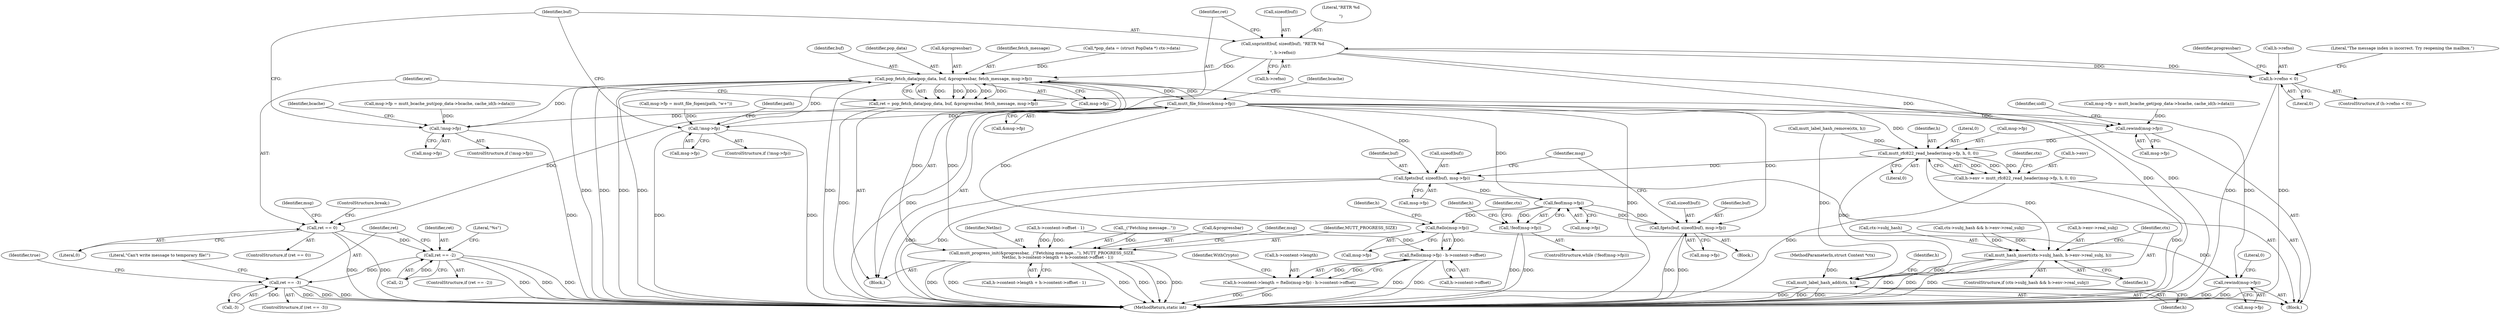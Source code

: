 digraph "0_neomutt_9bfab35522301794483f8f9ed60820bdec9be59e_2@API" {
"1000311" [label="(Call,snprintf(buf, sizeof(buf), \"RETR %d\r\n\", h->refno))"];
"1000236" [label="(Call,h->refno < 0)"];
"1000311" [label="(Call,snprintf(buf, sizeof(buf), \"RETR %d\r\n\", h->refno))"];
"1000322" [label="(Call,pop_fetch_data(pop_data, buf, &progressbar, fetch_message, msg->fp))"];
"1000248" [label="(Call,mutt_progress_init(&progressbar, _(\"Fetching message...\"), MUTT_PROGRESS_SIZE,\n                        NetInc, h->content->length + h->content->offset - 1))"];
"1000320" [label="(Call,ret = pop_fetch_data(pop_data, buf, &progressbar, fetch_message, msg->fp))"];
"1000332" [label="(Call,ret == 0)"];
"1000347" [label="(Call,ret == -2)"];
"1000361" [label="(Call,ret == -3)"];
"1000336" [label="(Call,mutt_file_fclose(&msg->fp))"];
"1000281" [label="(Call,!msg->fp)"];
"1000301" [label="(Call,!msg->fp)"];
"1000397" [label="(Call,rewind(msg->fp))"];
"1000438" [label="(Call,mutt_rfc822_read_header(msg->fp, h, 0, 0))"];
"1000434" [label="(Call,h->env = mutt_rfc822_read_header(msg->fp, h, 0, 0))"];
"1000455" [label="(Call,mutt_hash_insert(ctx->subj_hash, h->env->real_subj, h))"];
"1000465" [label="(Call,mutt_label_hash_add(ctx, h))"];
"1000478" [label="(Call,fgets(buf, sizeof(buf), msg->fp))"];
"1000487" [label="(Call,feof(msg->fp))"];
"1000486" [label="(Call,!feof(msg->fp))"];
"1000500" [label="(Call,fgets(buf, sizeof(buf), msg->fp))"];
"1000514" [label="(Call,ftello(msg->fp))"];
"1000513" [label="(Call,ftello(msg->fp) - h->content->offset)"];
"1000507" [label="(Call,h->content->length = ftello(msg->fp) - h->content->offset)"];
"1000535" [label="(Call,rewind(msg->fp))"];
"1000445" [label="(ControlStructure,if (ctx->subj_hash && h->env->real_subj))"];
"1000467" [label="(Identifier,h)"];
"1000307" [label="(Identifier,path)"];
"1000343" [label="(Identifier,bcache)"];
"1000485" [label="(ControlStructure,while (!feof(msg->fp)))"];
"1000496" [label="(Identifier,ctx)"];
"1000302" [label="(Call,msg->fp)"];
"1000311" [label="(Call,snprintf(buf, sizeof(buf), \"RETR %d\r\n\", h->refno))"];
"1000324" [label="(Identifier,buf)"];
"1000244" [label="(Literal,\"The message index is incorrect. Try reopening the mailbox.\")"];
"1000487" [label="(Call,feof(msg->fp))"];
"1000147" [label="(Call,msg->fp = mutt_bcache_get(pop_data->bcache, cache_id(h->data)))"];
"1000287" [label="(Identifier,bcache)"];
"1000334" [label="(Literal,0)"];
"1000348" [label="(Identifier,ret)"];
"1000491" [label="(Block,)"];
"1000335" [label="(ControlStructure,break;)"];
"1000268" [label="(Call,msg->fp = mutt_bcache_put(pop_data->bcache, cache_id(h->data)))"];
"1000281" [label="(Call,!msg->fp)"];
"1000280" [label="(ControlStructure,if (!msg->fp))"];
"1000323" [label="(Identifier,pop_data)"];
"1000226" [label="(Block,)"];
"1000456" [label="(Call,ctx->subj_hash)"];
"1000502" [label="(Call,sizeof(buf))"];
"1000337" [label="(Call,&msg->fp)"];
"1000325" [label="(Call,&progressbar)"];
"1000320" [label="(Call,ret = pop_fetch_data(pop_data, buf, &progressbar, fetch_message, msg->fp))"];
"1000504" [label="(Call,msg->fp)"];
"1000322" [label="(Call,pop_fetch_data(pop_data, buf, &progressbar, fetch_message, msg->fp))"];
"1000426" [label="(Call,mutt_label_hash_remove(ctx, h))"];
"1000520" [label="(Identifier,h)"];
"1000339" [label="(Identifier,msg)"];
"1000402" [label="(Identifier,uidl)"];
"1000465" [label="(Call,mutt_label_hash_add(ctx, h))"];
"1000250" [label="(Identifier,progressbar)"];
"1000525" [label="(Identifier,WithCrypto)"];
"1000316" [label="(Call,h->refno)"];
"1000500" [label="(Call,fgets(buf, sizeof(buf), msg->fp))"];
"1000455" [label="(Call,mutt_hash_insert(ctx->subj_hash, h->env->real_subj, h))"];
"1000225" [label="(Identifier,true)"];
"1000398" [label="(Call,msg->fp)"];
"1000248" [label="(Call,mutt_progress_init(&progressbar, _(\"Fetching message...\"), MUTT_PROGRESS_SIZE,\n                        NetInc, h->content->length + h->content->offset - 1))"];
"1000349" [label="(Call,-2)"];
"1000466" [label="(Identifier,ctx)"];
"1000510" [label="(Identifier,h)"];
"1000236" [label="(Call,h->refno < 0)"];
"1000270" [label="(Identifier,msg)"];
"1000541" [label="(MethodReturn,static int)"];
"1000353" [label="(Literal,\"%s\")"];
"1000261" [label="(Call,h->content->offset - 1)"];
"1000346" [label="(ControlStructure,if (ret == -2))"];
"1000488" [label="(Call,msg->fp)"];
"1000362" [label="(Identifier,ret)"];
"1000237" [label="(Call,h->refno)"];
"1000478" [label="(Call,fgets(buf, sizeof(buf), msg->fp))"];
"1000514" [label="(Call,ftello(msg->fp))"];
"1000336" [label="(Call,mutt_file_fclose(&msg->fp))"];
"1000333" [label="(Identifier,ret)"];
"1000434" [label="(Call,h->env = mutt_rfc822_read_header(msg->fp, h, 0, 0))"];
"1000446" [label="(Call,ctx->subj_hash && h->env->real_subj)"];
"1000327" [label="(Identifier,fetch_message)"];
"1000240" [label="(Literal,0)"];
"1000444" [label="(Literal,0)"];
"1000347" [label="(Call,ret == -2)"];
"1000363" [label="(Call,-3)"];
"1000508" [label="(Call,h->content->length)"];
"1000479" [label="(Identifier,buf)"];
"1000513" [label="(Call,ftello(msg->fp) - h->content->offset)"];
"1000253" [label="(Identifier,MUTT_PROGRESS_SIZE)"];
"1000507" [label="(Call,h->content->length = ftello(msg->fp) - h->content->offset)"];
"1000535" [label="(Call,rewind(msg->fp))"];
"1000112" [label="(MethodParameterIn,struct Context *ctx)"];
"1000254" [label="(Identifier,NetInc)"];
"1000360" [label="(ControlStructure,if (ret == -3))"];
"1000361" [label="(Call,ret == -3)"];
"1000439" [label="(Call,msg->fp)"];
"1000249" [label="(Call,&progressbar)"];
"1000235" [label="(ControlStructure,if (h->refno < 0))"];
"1000315" [label="(Literal,\"RETR %d\r\n\")"];
"1000442" [label="(Identifier,h)"];
"1000301" [label="(Call,!msg->fp)"];
"1000332" [label="(Call,ret == 0)"];
"1000470" [label="(Identifier,h)"];
"1000482" [label="(Call,msg->fp)"];
"1000251" [label="(Call,_(\"Fetching message...\"))"];
"1000313" [label="(Call,sizeof(buf))"];
"1000443" [label="(Literal,0)"];
"1000115" [label="(Block,)"];
"1000368" [label="(Literal,\"Can't write message to temporary file!\")"];
"1000255" [label="(Call,h->content->length + h->content->offset - 1)"];
"1000321" [label="(Identifier,ret)"];
"1000464" [label="(Identifier,h)"];
"1000480" [label="(Call,sizeof(buf))"];
"1000540" [label="(Literal,0)"];
"1000397" [label="(Call,rewind(msg->fp))"];
"1000438" [label="(Call,mutt_rfc822_read_header(msg->fp, h, 0, 0))"];
"1000328" [label="(Call,msg->fp)"];
"1000282" [label="(Call,msg->fp)"];
"1000435" [label="(Call,h->env)"];
"1000124" [label="(Call,*pop_data = (struct PopData *) ctx->data)"];
"1000459" [label="(Call,h->env->real_subj)"];
"1000518" [label="(Call,h->content->offset)"];
"1000331" [label="(ControlStructure,if (ret == 0))"];
"1000293" [label="(Call,msg->fp = mutt_file_fopen(path, \"w+\"))"];
"1000486" [label="(Call,!feof(msg->fp))"];
"1000515" [label="(Call,msg->fp)"];
"1000312" [label="(Identifier,buf)"];
"1000300" [label="(ControlStructure,if (!msg->fp))"];
"1000501" [label="(Identifier,buf)"];
"1000536" [label="(Call,msg->fp)"];
"1000489" [label="(Identifier,msg)"];
"1000448" [label="(Identifier,ctx)"];
"1000311" -> "1000226"  [label="AST: "];
"1000311" -> "1000316"  [label="CFG: "];
"1000312" -> "1000311"  [label="AST: "];
"1000313" -> "1000311"  [label="AST: "];
"1000315" -> "1000311"  [label="AST: "];
"1000316" -> "1000311"  [label="AST: "];
"1000321" -> "1000311"  [label="CFG: "];
"1000311" -> "1000541"  [label="DDG: "];
"1000311" -> "1000541"  [label="DDG: "];
"1000311" -> "1000236"  [label="DDG: "];
"1000236" -> "1000311"  [label="DDG: "];
"1000311" -> "1000322"  [label="DDG: "];
"1000236" -> "1000235"  [label="AST: "];
"1000236" -> "1000240"  [label="CFG: "];
"1000237" -> "1000236"  [label="AST: "];
"1000240" -> "1000236"  [label="AST: "];
"1000244" -> "1000236"  [label="CFG: "];
"1000250" -> "1000236"  [label="CFG: "];
"1000236" -> "1000541"  [label="DDG: "];
"1000236" -> "1000541"  [label="DDG: "];
"1000322" -> "1000320"  [label="AST: "];
"1000322" -> "1000328"  [label="CFG: "];
"1000323" -> "1000322"  [label="AST: "];
"1000324" -> "1000322"  [label="AST: "];
"1000325" -> "1000322"  [label="AST: "];
"1000327" -> "1000322"  [label="AST: "];
"1000328" -> "1000322"  [label="AST: "];
"1000320" -> "1000322"  [label="CFG: "];
"1000322" -> "1000541"  [label="DDG: "];
"1000322" -> "1000541"  [label="DDG: "];
"1000322" -> "1000541"  [label="DDG: "];
"1000322" -> "1000541"  [label="DDG: "];
"1000322" -> "1000541"  [label="DDG: "];
"1000322" -> "1000248"  [label="DDG: "];
"1000322" -> "1000320"  [label="DDG: "];
"1000322" -> "1000320"  [label="DDG: "];
"1000322" -> "1000320"  [label="DDG: "];
"1000322" -> "1000320"  [label="DDG: "];
"1000322" -> "1000320"  [label="DDG: "];
"1000124" -> "1000322"  [label="DDG: "];
"1000248" -> "1000322"  [label="DDG: "];
"1000281" -> "1000322"  [label="DDG: "];
"1000301" -> "1000322"  [label="DDG: "];
"1000336" -> "1000322"  [label="DDG: "];
"1000322" -> "1000336"  [label="DDG: "];
"1000322" -> "1000397"  [label="DDG: "];
"1000248" -> "1000226"  [label="AST: "];
"1000248" -> "1000255"  [label="CFG: "];
"1000249" -> "1000248"  [label="AST: "];
"1000251" -> "1000248"  [label="AST: "];
"1000253" -> "1000248"  [label="AST: "];
"1000254" -> "1000248"  [label="AST: "];
"1000255" -> "1000248"  [label="AST: "];
"1000270" -> "1000248"  [label="CFG: "];
"1000248" -> "1000541"  [label="DDG: "];
"1000248" -> "1000541"  [label="DDG: "];
"1000248" -> "1000541"  [label="DDG: "];
"1000248" -> "1000541"  [label="DDG: "];
"1000248" -> "1000541"  [label="DDG: "];
"1000248" -> "1000541"  [label="DDG: "];
"1000251" -> "1000248"  [label="DDG: "];
"1000261" -> "1000248"  [label="DDG: "];
"1000261" -> "1000248"  [label="DDG: "];
"1000320" -> "1000226"  [label="AST: "];
"1000321" -> "1000320"  [label="AST: "];
"1000333" -> "1000320"  [label="CFG: "];
"1000320" -> "1000541"  [label="DDG: "];
"1000320" -> "1000332"  [label="DDG: "];
"1000332" -> "1000331"  [label="AST: "];
"1000332" -> "1000334"  [label="CFG: "];
"1000333" -> "1000332"  [label="AST: "];
"1000334" -> "1000332"  [label="AST: "];
"1000335" -> "1000332"  [label="CFG: "];
"1000339" -> "1000332"  [label="CFG: "];
"1000332" -> "1000541"  [label="DDG: "];
"1000332" -> "1000541"  [label="DDG: "];
"1000332" -> "1000347"  [label="DDG: "];
"1000347" -> "1000346"  [label="AST: "];
"1000347" -> "1000349"  [label="CFG: "];
"1000348" -> "1000347"  [label="AST: "];
"1000349" -> "1000347"  [label="AST: "];
"1000353" -> "1000347"  [label="CFG: "];
"1000362" -> "1000347"  [label="CFG: "];
"1000347" -> "1000541"  [label="DDG: "];
"1000347" -> "1000541"  [label="DDG: "];
"1000347" -> "1000541"  [label="DDG: "];
"1000349" -> "1000347"  [label="DDG: "];
"1000347" -> "1000361"  [label="DDG: "];
"1000361" -> "1000360"  [label="AST: "];
"1000361" -> "1000363"  [label="CFG: "];
"1000362" -> "1000361"  [label="AST: "];
"1000363" -> "1000361"  [label="AST: "];
"1000225" -> "1000361"  [label="CFG: "];
"1000368" -> "1000361"  [label="CFG: "];
"1000361" -> "1000541"  [label="DDG: "];
"1000361" -> "1000541"  [label="DDG: "];
"1000361" -> "1000541"  [label="DDG: "];
"1000363" -> "1000361"  [label="DDG: "];
"1000336" -> "1000226"  [label="AST: "];
"1000336" -> "1000337"  [label="CFG: "];
"1000337" -> "1000336"  [label="AST: "];
"1000343" -> "1000336"  [label="CFG: "];
"1000336" -> "1000541"  [label="DDG: "];
"1000336" -> "1000541"  [label="DDG: "];
"1000336" -> "1000281"  [label="DDG: "];
"1000336" -> "1000301"  [label="DDG: "];
"1000336" -> "1000397"  [label="DDG: "];
"1000336" -> "1000438"  [label="DDG: "];
"1000336" -> "1000478"  [label="DDG: "];
"1000336" -> "1000487"  [label="DDG: "];
"1000336" -> "1000500"  [label="DDG: "];
"1000336" -> "1000514"  [label="DDG: "];
"1000336" -> "1000535"  [label="DDG: "];
"1000281" -> "1000280"  [label="AST: "];
"1000281" -> "1000282"  [label="CFG: "];
"1000282" -> "1000281"  [label="AST: "];
"1000287" -> "1000281"  [label="CFG: "];
"1000312" -> "1000281"  [label="CFG: "];
"1000281" -> "1000541"  [label="DDG: "];
"1000268" -> "1000281"  [label="DDG: "];
"1000301" -> "1000300"  [label="AST: "];
"1000301" -> "1000302"  [label="CFG: "];
"1000302" -> "1000301"  [label="AST: "];
"1000307" -> "1000301"  [label="CFG: "];
"1000312" -> "1000301"  [label="CFG: "];
"1000301" -> "1000541"  [label="DDG: "];
"1000301" -> "1000541"  [label="DDG: "];
"1000293" -> "1000301"  [label="DDG: "];
"1000397" -> "1000115"  [label="AST: "];
"1000397" -> "1000398"  [label="CFG: "];
"1000398" -> "1000397"  [label="AST: "];
"1000402" -> "1000397"  [label="CFG: "];
"1000147" -> "1000397"  [label="DDG: "];
"1000397" -> "1000438"  [label="DDG: "];
"1000438" -> "1000434"  [label="AST: "];
"1000438" -> "1000444"  [label="CFG: "];
"1000439" -> "1000438"  [label="AST: "];
"1000442" -> "1000438"  [label="AST: "];
"1000443" -> "1000438"  [label="AST: "];
"1000444" -> "1000438"  [label="AST: "];
"1000434" -> "1000438"  [label="CFG: "];
"1000438" -> "1000434"  [label="DDG: "];
"1000438" -> "1000434"  [label="DDG: "];
"1000438" -> "1000434"  [label="DDG: "];
"1000426" -> "1000438"  [label="DDG: "];
"1000438" -> "1000455"  [label="DDG: "];
"1000438" -> "1000465"  [label="DDG: "];
"1000438" -> "1000478"  [label="DDG: "];
"1000434" -> "1000115"  [label="AST: "];
"1000435" -> "1000434"  [label="AST: "];
"1000448" -> "1000434"  [label="CFG: "];
"1000434" -> "1000541"  [label="DDG: "];
"1000434" -> "1000541"  [label="DDG: "];
"1000455" -> "1000445"  [label="AST: "];
"1000455" -> "1000464"  [label="CFG: "];
"1000456" -> "1000455"  [label="AST: "];
"1000459" -> "1000455"  [label="AST: "];
"1000464" -> "1000455"  [label="AST: "];
"1000466" -> "1000455"  [label="CFG: "];
"1000455" -> "1000541"  [label="DDG: "];
"1000455" -> "1000541"  [label="DDG: "];
"1000455" -> "1000541"  [label="DDG: "];
"1000446" -> "1000455"  [label="DDG: "];
"1000446" -> "1000455"  [label="DDG: "];
"1000455" -> "1000465"  [label="DDG: "];
"1000465" -> "1000115"  [label="AST: "];
"1000465" -> "1000467"  [label="CFG: "];
"1000466" -> "1000465"  [label="AST: "];
"1000467" -> "1000465"  [label="AST: "];
"1000470" -> "1000465"  [label="CFG: "];
"1000465" -> "1000541"  [label="DDG: "];
"1000465" -> "1000541"  [label="DDG: "];
"1000465" -> "1000541"  [label="DDG: "];
"1000426" -> "1000465"  [label="DDG: "];
"1000112" -> "1000465"  [label="DDG: "];
"1000478" -> "1000115"  [label="AST: "];
"1000478" -> "1000482"  [label="CFG: "];
"1000479" -> "1000478"  [label="AST: "];
"1000480" -> "1000478"  [label="AST: "];
"1000482" -> "1000478"  [label="AST: "];
"1000489" -> "1000478"  [label="CFG: "];
"1000478" -> "1000541"  [label="DDG: "];
"1000478" -> "1000541"  [label="DDG: "];
"1000478" -> "1000487"  [label="DDG: "];
"1000487" -> "1000486"  [label="AST: "];
"1000487" -> "1000488"  [label="CFG: "];
"1000488" -> "1000487"  [label="AST: "];
"1000486" -> "1000487"  [label="CFG: "];
"1000487" -> "1000486"  [label="DDG: "];
"1000500" -> "1000487"  [label="DDG: "];
"1000487" -> "1000500"  [label="DDG: "];
"1000487" -> "1000514"  [label="DDG: "];
"1000486" -> "1000485"  [label="AST: "];
"1000496" -> "1000486"  [label="CFG: "];
"1000510" -> "1000486"  [label="CFG: "];
"1000486" -> "1000541"  [label="DDG: "];
"1000486" -> "1000541"  [label="DDG: "];
"1000500" -> "1000491"  [label="AST: "];
"1000500" -> "1000504"  [label="CFG: "];
"1000501" -> "1000500"  [label="AST: "];
"1000502" -> "1000500"  [label="AST: "];
"1000504" -> "1000500"  [label="AST: "];
"1000489" -> "1000500"  [label="CFG: "];
"1000500" -> "1000541"  [label="DDG: "];
"1000500" -> "1000541"  [label="DDG: "];
"1000514" -> "1000513"  [label="AST: "];
"1000514" -> "1000515"  [label="CFG: "];
"1000515" -> "1000514"  [label="AST: "];
"1000520" -> "1000514"  [label="CFG: "];
"1000514" -> "1000513"  [label="DDG: "];
"1000514" -> "1000535"  [label="DDG: "];
"1000513" -> "1000507"  [label="AST: "];
"1000513" -> "1000518"  [label="CFG: "];
"1000518" -> "1000513"  [label="AST: "];
"1000507" -> "1000513"  [label="CFG: "];
"1000513" -> "1000541"  [label="DDG: "];
"1000513" -> "1000541"  [label="DDG: "];
"1000513" -> "1000507"  [label="DDG: "];
"1000513" -> "1000507"  [label="DDG: "];
"1000261" -> "1000513"  [label="DDG: "];
"1000507" -> "1000115"  [label="AST: "];
"1000508" -> "1000507"  [label="AST: "];
"1000525" -> "1000507"  [label="CFG: "];
"1000507" -> "1000541"  [label="DDG: "];
"1000507" -> "1000541"  [label="DDG: "];
"1000535" -> "1000115"  [label="AST: "];
"1000535" -> "1000536"  [label="CFG: "];
"1000536" -> "1000535"  [label="AST: "];
"1000540" -> "1000535"  [label="CFG: "];
"1000535" -> "1000541"  [label="DDG: "];
"1000535" -> "1000541"  [label="DDG: "];
}

